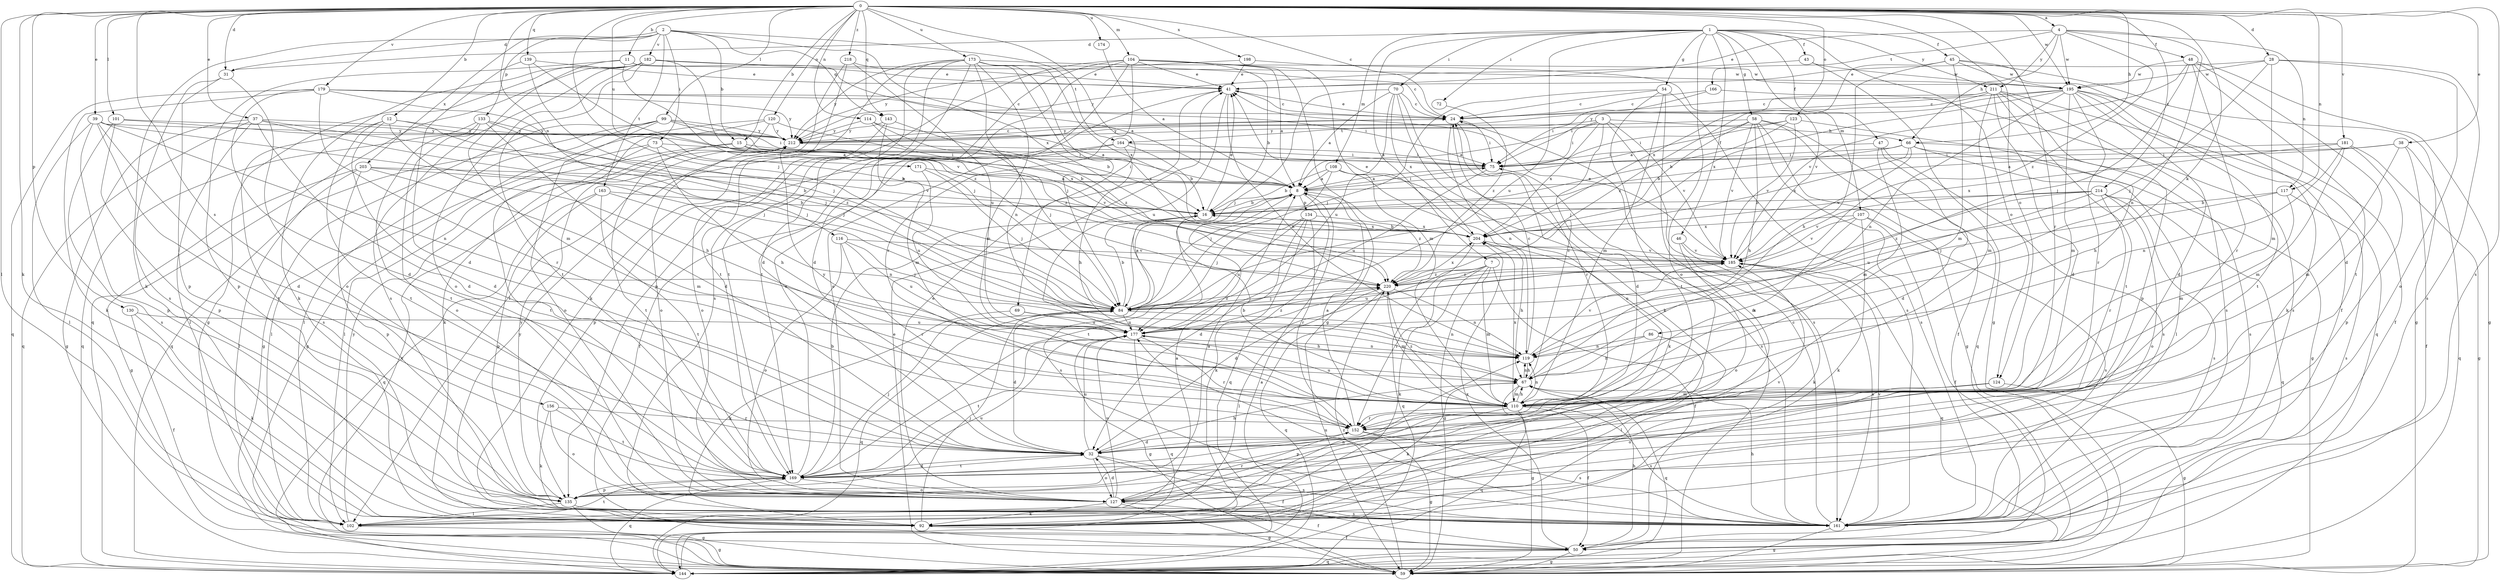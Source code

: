 strict digraph  {
0;
1;
2;
3;
4;
7;
8;
11;
12;
15;
16;
24;
28;
31;
32;
37;
38;
39;
41;
43;
45;
46;
47;
48;
50;
54;
58;
59;
66;
67;
69;
70;
72;
73;
75;
84;
86;
92;
99;
101;
102;
104;
107;
108;
110;
114;
116;
117;
119;
120;
123;
124;
127;
130;
133;
134;
135;
139;
143;
144;
152;
156;
161;
163;
164;
166;
169;
171;
173;
174;
177;
179;
181;
182;
185;
195;
198;
203;
204;
211;
212;
214;
218;
220;
0 -> 4  [label=a];
0 -> 11  [label=b];
0 -> 12  [label=b];
0 -> 15  [label=b];
0 -> 24  [label=c];
0 -> 28  [label=d];
0 -> 31  [label=d];
0 -> 37  [label=e];
0 -> 38  [label=e];
0 -> 39  [label=e];
0 -> 66  [label=h];
0 -> 69  [label=i];
0 -> 84  [label=j];
0 -> 86  [label=k];
0 -> 92  [label=k];
0 -> 99  [label=l];
0 -> 101  [label=l];
0 -> 102  [label=l];
0 -> 104  [label=m];
0 -> 114  [label=n];
0 -> 116  [label=n];
0 -> 117  [label=n];
0 -> 120  [label=o];
0 -> 123  [label=o];
0 -> 124  [label=o];
0 -> 130  [label=p];
0 -> 139  [label=q];
0 -> 143  [label=q];
0 -> 152  [label=r];
0 -> 156  [label=s];
0 -> 161  [label=s];
0 -> 171  [label=u];
0 -> 173  [label=u];
0 -> 174  [label=u];
0 -> 179  [label=v];
0 -> 181  [label=v];
0 -> 195  [label=w];
0 -> 198  [label=x];
0 -> 214  [label=z];
0 -> 218  [label=z];
1 -> 7  [label=a];
1 -> 31  [label=d];
1 -> 43  [label=f];
1 -> 45  [label=f];
1 -> 46  [label=f];
1 -> 47  [label=f];
1 -> 54  [label=g];
1 -> 58  [label=g];
1 -> 70  [label=i];
1 -> 72  [label=i];
1 -> 107  [label=m];
1 -> 108  [label=m];
1 -> 124  [label=o];
1 -> 127  [label=o];
1 -> 177  [label=u];
1 -> 211  [label=y];
2 -> 15  [label=b];
2 -> 31  [label=d];
2 -> 73  [label=i];
2 -> 92  [label=k];
2 -> 133  [label=p];
2 -> 143  [label=q];
2 -> 163  [label=t];
2 -> 164  [label=t];
2 -> 182  [label=v];
2 -> 203  [label=x];
2 -> 204  [label=x];
3 -> 8  [label=a];
3 -> 32  [label=d];
3 -> 66  [label=h];
3 -> 75  [label=i];
3 -> 161  [label=s];
3 -> 164  [label=t];
3 -> 185  [label=v];
3 -> 204  [label=x];
4 -> 41  [label=e];
4 -> 48  [label=f];
4 -> 66  [label=h];
4 -> 117  [label=n];
4 -> 119  [label=n];
4 -> 166  [label=t];
4 -> 195  [label=w];
4 -> 211  [label=y];
4 -> 220  [label=z];
7 -> 32  [label=d];
7 -> 50  [label=f];
7 -> 59  [label=g];
7 -> 92  [label=k];
7 -> 110  [label=m];
7 -> 152  [label=r];
7 -> 220  [label=z];
8 -> 16  [label=b];
8 -> 75  [label=i];
8 -> 134  [label=p];
8 -> 144  [label=q];
8 -> 169  [label=t];
8 -> 220  [label=z];
11 -> 8  [label=a];
11 -> 84  [label=j];
11 -> 110  [label=m];
11 -> 135  [label=p];
11 -> 195  [label=w];
12 -> 32  [label=d];
12 -> 67  [label=h];
12 -> 84  [label=j];
12 -> 161  [label=s];
12 -> 169  [label=t];
12 -> 212  [label=y];
15 -> 16  [label=b];
15 -> 75  [label=i];
15 -> 102  [label=l];
15 -> 169  [label=t];
15 -> 185  [label=v];
16 -> 41  [label=e];
16 -> 161  [label=s];
16 -> 204  [label=x];
24 -> 41  [label=e];
24 -> 75  [label=i];
24 -> 119  [label=n];
24 -> 152  [label=r];
24 -> 212  [label=y];
28 -> 41  [label=e];
28 -> 84  [label=j];
28 -> 110  [label=m];
28 -> 127  [label=o];
28 -> 161  [label=s];
28 -> 195  [label=w];
31 -> 127  [label=o];
31 -> 135  [label=p];
31 -> 161  [label=s];
32 -> 50  [label=f];
32 -> 67  [label=h];
32 -> 127  [label=o];
32 -> 161  [label=s];
32 -> 169  [label=t];
32 -> 177  [label=u];
37 -> 32  [label=d];
37 -> 59  [label=g];
37 -> 84  [label=j];
37 -> 102  [label=l];
37 -> 144  [label=q];
37 -> 212  [label=y];
37 -> 220  [label=z];
38 -> 8  [label=a];
38 -> 50  [label=f];
38 -> 75  [label=i];
38 -> 110  [label=m];
38 -> 144  [label=q];
39 -> 32  [label=d];
39 -> 84  [label=j];
39 -> 102  [label=l];
39 -> 119  [label=n];
39 -> 135  [label=p];
39 -> 169  [label=t];
39 -> 212  [label=y];
41 -> 24  [label=c];
41 -> 119  [label=n];
41 -> 177  [label=u];
43 -> 59  [label=g];
43 -> 195  [label=w];
43 -> 212  [label=y];
45 -> 50  [label=f];
45 -> 59  [label=g];
45 -> 67  [label=h];
45 -> 110  [label=m];
45 -> 195  [label=w];
45 -> 204  [label=x];
46 -> 92  [label=k];
46 -> 127  [label=o];
46 -> 185  [label=v];
47 -> 32  [label=d];
47 -> 75  [label=i];
47 -> 110  [label=m];
47 -> 161  [label=s];
48 -> 32  [label=d];
48 -> 59  [label=g];
48 -> 84  [label=j];
48 -> 152  [label=r];
48 -> 169  [label=t];
48 -> 185  [label=v];
48 -> 195  [label=w];
50 -> 59  [label=g];
50 -> 67  [label=h];
50 -> 144  [label=q];
50 -> 204  [label=x];
54 -> 24  [label=c];
54 -> 84  [label=j];
54 -> 92  [label=k];
54 -> 110  [label=m];
54 -> 161  [label=s];
54 -> 169  [label=t];
58 -> 50  [label=f];
58 -> 59  [label=g];
58 -> 67  [label=h];
58 -> 75  [label=i];
58 -> 84  [label=j];
58 -> 144  [label=q];
58 -> 161  [label=s];
58 -> 185  [label=v];
58 -> 212  [label=y];
59 -> 41  [label=e];
59 -> 75  [label=i];
59 -> 212  [label=y];
59 -> 220  [label=z];
66 -> 16  [label=b];
66 -> 59  [label=g];
66 -> 75  [label=i];
66 -> 102  [label=l];
66 -> 161  [label=s];
66 -> 185  [label=v];
66 -> 204  [label=x];
67 -> 24  [label=c];
67 -> 59  [label=g];
67 -> 92  [label=k];
67 -> 110  [label=m];
67 -> 119  [label=n];
67 -> 144  [label=q];
69 -> 67  [label=h];
69 -> 92  [label=k];
69 -> 177  [label=u];
70 -> 8  [label=a];
70 -> 24  [label=c];
70 -> 84  [label=j];
70 -> 92  [label=k];
70 -> 127  [label=o];
70 -> 177  [label=u];
70 -> 204  [label=x];
72 -> 220  [label=z];
73 -> 16  [label=b];
73 -> 67  [label=h];
73 -> 75  [label=i];
73 -> 102  [label=l];
73 -> 169  [label=t];
75 -> 8  [label=a];
75 -> 177  [label=u];
84 -> 8  [label=a];
84 -> 16  [label=b];
84 -> 32  [label=d];
84 -> 119  [label=n];
84 -> 144  [label=q];
84 -> 177  [label=u];
84 -> 220  [label=z];
86 -> 67  [label=h];
86 -> 102  [label=l];
86 -> 119  [label=n];
92 -> 50  [label=f];
92 -> 84  [label=j];
92 -> 212  [label=y];
99 -> 16  [label=b];
99 -> 59  [label=g];
99 -> 75  [label=i];
99 -> 102  [label=l];
99 -> 127  [label=o];
99 -> 144  [label=q];
99 -> 212  [label=y];
101 -> 8  [label=a];
101 -> 135  [label=p];
101 -> 161  [label=s];
101 -> 212  [label=y];
102 -> 8  [label=a];
102 -> 59  [label=g];
102 -> 119  [label=n];
102 -> 169  [label=t];
102 -> 212  [label=y];
104 -> 8  [label=a];
104 -> 16  [label=b];
104 -> 32  [label=d];
104 -> 41  [label=e];
104 -> 59  [label=g];
104 -> 110  [label=m];
104 -> 127  [label=o];
104 -> 135  [label=p];
104 -> 152  [label=r];
104 -> 169  [label=t];
107 -> 50  [label=f];
107 -> 92  [label=k];
107 -> 110  [label=m];
107 -> 161  [label=s];
107 -> 185  [label=v];
107 -> 204  [label=x];
108 -> 8  [label=a];
108 -> 16  [label=b];
108 -> 84  [label=j];
108 -> 92  [label=k];
108 -> 161  [label=s];
110 -> 16  [label=b];
110 -> 50  [label=f];
110 -> 67  [label=h];
110 -> 119  [label=n];
110 -> 135  [label=p];
110 -> 144  [label=q];
110 -> 152  [label=r];
110 -> 161  [label=s];
110 -> 177  [label=u];
110 -> 204  [label=x];
110 -> 212  [label=y];
110 -> 220  [label=z];
114 -> 8  [label=a];
114 -> 84  [label=j];
114 -> 204  [label=x];
114 -> 212  [label=y];
116 -> 84  [label=j];
116 -> 127  [label=o];
116 -> 152  [label=r];
116 -> 177  [label=u];
116 -> 185  [label=v];
117 -> 16  [label=b];
117 -> 84  [label=j];
117 -> 110  [label=m];
117 -> 161  [label=s];
119 -> 24  [label=c];
119 -> 67  [label=h];
119 -> 185  [label=v];
120 -> 59  [label=g];
120 -> 92  [label=k];
120 -> 127  [label=o];
120 -> 212  [label=y];
120 -> 220  [label=z];
123 -> 8  [label=a];
123 -> 16  [label=b];
123 -> 67  [label=h];
123 -> 185  [label=v];
123 -> 212  [label=y];
124 -> 59  [label=g];
124 -> 110  [label=m];
124 -> 127  [label=o];
127 -> 32  [label=d];
127 -> 41  [label=e];
127 -> 50  [label=f];
127 -> 59  [label=g];
127 -> 92  [label=k];
127 -> 152  [label=r];
127 -> 177  [label=u];
127 -> 185  [label=v];
130 -> 50  [label=f];
130 -> 92  [label=k];
130 -> 177  [label=u];
133 -> 32  [label=d];
133 -> 127  [label=o];
133 -> 144  [label=q];
133 -> 169  [label=t];
133 -> 185  [label=v];
133 -> 212  [label=y];
134 -> 32  [label=d];
134 -> 84  [label=j];
134 -> 92  [label=k];
134 -> 152  [label=r];
134 -> 177  [label=u];
134 -> 204  [label=x];
135 -> 8  [label=a];
135 -> 59  [label=g];
135 -> 102  [label=l];
135 -> 161  [label=s];
135 -> 177  [label=u];
135 -> 212  [label=y];
139 -> 32  [label=d];
139 -> 41  [label=e];
139 -> 84  [label=j];
139 -> 185  [label=v];
143 -> 110  [label=m];
143 -> 127  [label=o];
143 -> 212  [label=y];
143 -> 220  [label=z];
144 -> 8  [label=a];
152 -> 8  [label=a];
152 -> 32  [label=d];
152 -> 59  [label=g];
152 -> 161  [label=s];
156 -> 92  [label=k];
156 -> 127  [label=o];
156 -> 152  [label=r];
156 -> 169  [label=t];
161 -> 24  [label=c];
161 -> 59  [label=g];
161 -> 67  [label=h];
161 -> 177  [label=u];
161 -> 185  [label=v];
163 -> 16  [label=b];
163 -> 119  [label=n];
163 -> 135  [label=p];
163 -> 144  [label=q];
163 -> 169  [label=t];
164 -> 16  [label=b];
164 -> 50  [label=f];
164 -> 67  [label=h];
164 -> 75  [label=i];
164 -> 135  [label=p];
166 -> 24  [label=c];
166 -> 75  [label=i];
166 -> 161  [label=s];
169 -> 16  [label=b];
169 -> 32  [label=d];
169 -> 41  [label=e];
169 -> 84  [label=j];
169 -> 127  [label=o];
169 -> 135  [label=p];
169 -> 144  [label=q];
171 -> 8  [label=a];
171 -> 84  [label=j];
171 -> 177  [label=u];
173 -> 32  [label=d];
173 -> 84  [label=j];
173 -> 102  [label=l];
173 -> 110  [label=m];
173 -> 119  [label=n];
173 -> 161  [label=s];
173 -> 169  [label=t];
173 -> 195  [label=w];
173 -> 204  [label=x];
173 -> 212  [label=y];
173 -> 220  [label=z];
174 -> 8  [label=a];
177 -> 59  [label=g];
177 -> 119  [label=n];
177 -> 144  [label=q];
177 -> 152  [label=r];
177 -> 169  [label=t];
177 -> 220  [label=z];
179 -> 24  [label=c];
179 -> 32  [label=d];
179 -> 75  [label=i];
179 -> 84  [label=j];
179 -> 92  [label=k];
179 -> 144  [label=q];
179 -> 152  [label=r];
179 -> 212  [label=y];
181 -> 59  [label=g];
181 -> 75  [label=i];
181 -> 110  [label=m];
181 -> 119  [label=n];
181 -> 135  [label=p];
181 -> 204  [label=x];
182 -> 24  [label=c];
182 -> 41  [label=e];
182 -> 59  [label=g];
182 -> 92  [label=k];
182 -> 127  [label=o];
182 -> 144  [label=q];
182 -> 161  [label=s];
182 -> 169  [label=t];
182 -> 220  [label=z];
185 -> 41  [label=e];
185 -> 144  [label=q];
185 -> 161  [label=s];
185 -> 177  [label=u];
185 -> 220  [label=z];
195 -> 24  [label=c];
195 -> 32  [label=d];
195 -> 50  [label=f];
195 -> 92  [label=k];
195 -> 110  [label=m];
195 -> 119  [label=n];
195 -> 152  [label=r];
195 -> 169  [label=t];
195 -> 204  [label=x];
195 -> 212  [label=y];
198 -> 41  [label=e];
198 -> 185  [label=v];
198 -> 212  [label=y];
203 -> 8  [label=a];
203 -> 16  [label=b];
203 -> 59  [label=g];
203 -> 102  [label=l];
203 -> 110  [label=m];
203 -> 135  [label=p];
204 -> 16  [label=b];
204 -> 41  [label=e];
204 -> 67  [label=h];
204 -> 144  [label=q];
204 -> 185  [label=v];
211 -> 24  [label=c];
211 -> 32  [label=d];
211 -> 75  [label=i];
211 -> 110  [label=m];
211 -> 135  [label=p];
211 -> 144  [label=q];
211 -> 161  [label=s];
211 -> 169  [label=t];
211 -> 220  [label=z];
212 -> 24  [label=c];
212 -> 75  [label=i];
214 -> 16  [label=b];
214 -> 127  [label=o];
214 -> 144  [label=q];
214 -> 152  [label=r];
214 -> 161  [label=s];
214 -> 177  [label=u];
214 -> 185  [label=v];
214 -> 220  [label=z];
218 -> 41  [label=e];
218 -> 92  [label=k];
218 -> 169  [label=t];
218 -> 177  [label=u];
220 -> 84  [label=j];
220 -> 102  [label=l];
220 -> 110  [label=m];
220 -> 119  [label=n];
220 -> 144  [label=q];
220 -> 204  [label=x];
}
